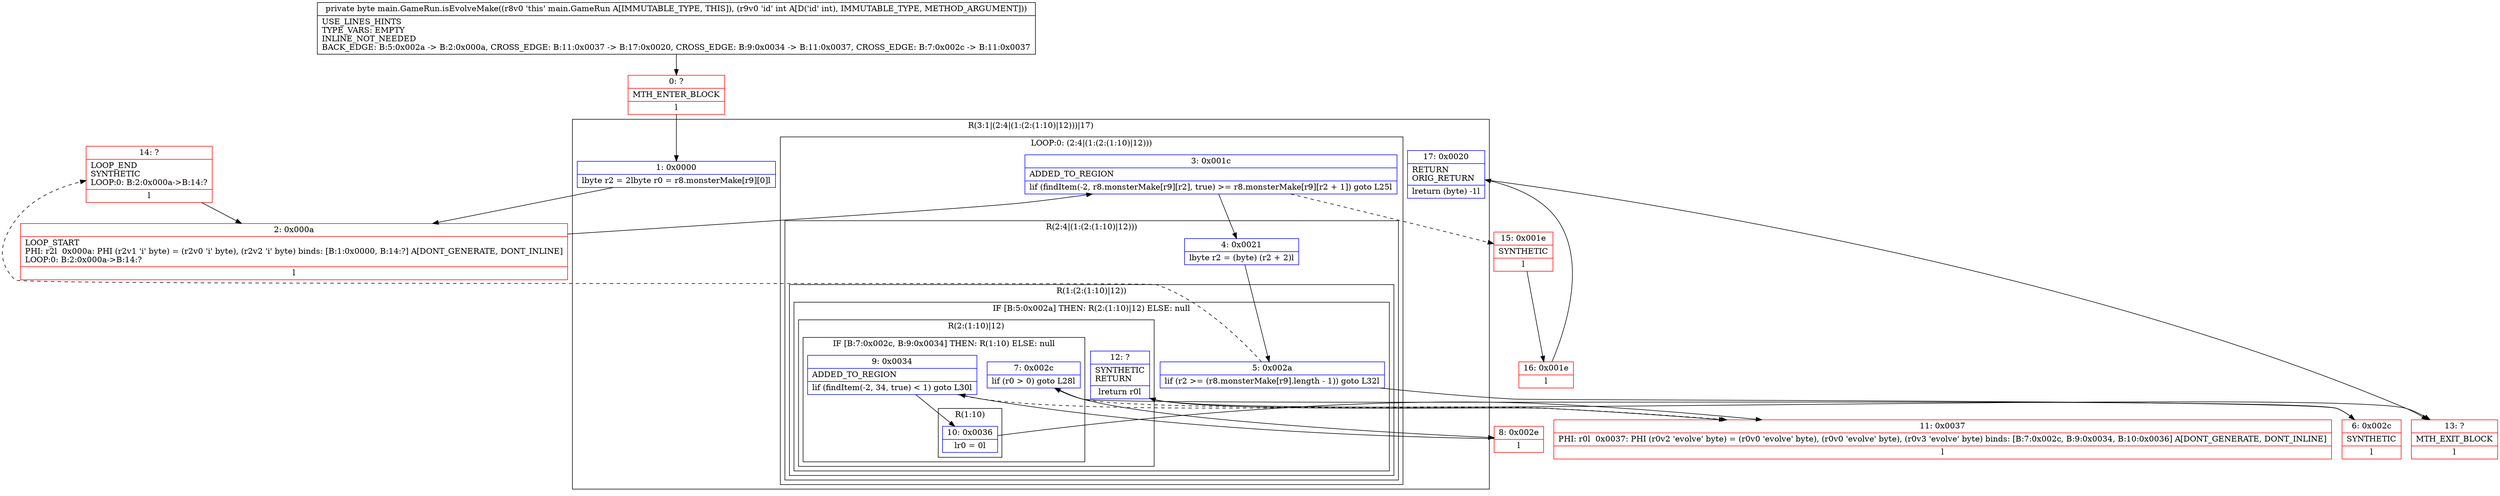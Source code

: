 digraph "CFG formain.GameRun.isEvolveMake(I)B" {
subgraph cluster_Region_1501555599 {
label = "R(3:1|(2:4|(1:(2:(1:10)|12)))|17)";
node [shape=record,color=blue];
Node_1 [shape=record,label="{1\:\ 0x0000|lbyte r2 = 2lbyte r0 = r8.monsterMake[r9][0]l}"];
subgraph cluster_LoopRegion_481048141 {
label = "LOOP:0: (2:4|(1:(2:(1:10)|12)))";
node [shape=record,color=blue];
Node_3 [shape=record,label="{3\:\ 0x001c|ADDED_TO_REGION\l|lif (findItem(\-2, r8.monsterMake[r9][r2], true) \>= r8.monsterMake[r9][r2 + 1]) goto L25l}"];
subgraph cluster_Region_1929683933 {
label = "R(2:4|(1:(2:(1:10)|12)))";
node [shape=record,color=blue];
Node_4 [shape=record,label="{4\:\ 0x0021|lbyte r2 = (byte) (r2 + 2)l}"];
subgraph cluster_Region_890998267 {
label = "R(1:(2:(1:10)|12))";
node [shape=record,color=blue];
subgraph cluster_IfRegion_309982743 {
label = "IF [B:5:0x002a] THEN: R(2:(1:10)|12) ELSE: null";
node [shape=record,color=blue];
Node_5 [shape=record,label="{5\:\ 0x002a|lif (r2 \>= (r8.monsterMake[r9].length \- 1)) goto L32l}"];
subgraph cluster_Region_533942024 {
label = "R(2:(1:10)|12)";
node [shape=record,color=blue];
subgraph cluster_IfRegion_1655702349 {
label = "IF [B:7:0x002c, B:9:0x0034] THEN: R(1:10) ELSE: null";
node [shape=record,color=blue];
Node_7 [shape=record,label="{7\:\ 0x002c|lif (r0 \> 0) goto L28l}"];
Node_9 [shape=record,label="{9\:\ 0x0034|ADDED_TO_REGION\l|lif (findItem(\-2, 34, true) \< 1) goto L30l}"];
subgraph cluster_Region_888951876 {
label = "R(1:10)";
node [shape=record,color=blue];
Node_10 [shape=record,label="{10\:\ 0x0036|lr0 = 0l}"];
}
}
Node_12 [shape=record,label="{12\:\ ?|SYNTHETIC\lRETURN\l|lreturn r0l}"];
}
}
}
}
}
Node_17 [shape=record,label="{17\:\ 0x0020|RETURN\lORIG_RETURN\l|lreturn (byte) \-1l}"];
}
Node_0 [shape=record,color=red,label="{0\:\ ?|MTH_ENTER_BLOCK\l|l}"];
Node_2 [shape=record,color=red,label="{2\:\ 0x000a|LOOP_START\lPHI: r2l  0x000a: PHI (r2v1 'i' byte) = (r2v0 'i' byte), (r2v2 'i' byte) binds: [B:1:0x0000, B:14:?] A[DONT_GENERATE, DONT_INLINE]\lLOOP:0: B:2:0x000a\-\>B:14:?\l|l}"];
Node_6 [shape=record,color=red,label="{6\:\ 0x002c|SYNTHETIC\l|l}"];
Node_8 [shape=record,color=red,label="{8\:\ 0x002e|l}"];
Node_11 [shape=record,color=red,label="{11\:\ 0x0037|PHI: r0l  0x0037: PHI (r0v2 'evolve' byte) = (r0v0 'evolve' byte), (r0v0 'evolve' byte), (r0v3 'evolve' byte) binds: [B:7:0x002c, B:9:0x0034, B:10:0x0036] A[DONT_GENERATE, DONT_INLINE]\l|l}"];
Node_13 [shape=record,color=red,label="{13\:\ ?|MTH_EXIT_BLOCK\l|l}"];
Node_14 [shape=record,color=red,label="{14\:\ ?|LOOP_END\lSYNTHETIC\lLOOP:0: B:2:0x000a\-\>B:14:?\l|l}"];
Node_15 [shape=record,color=red,label="{15\:\ 0x001e|SYNTHETIC\l|l}"];
Node_16 [shape=record,color=red,label="{16\:\ 0x001e|l}"];
MethodNode[shape=record,label="{private byte main.GameRun.isEvolveMake((r8v0 'this' main.GameRun A[IMMUTABLE_TYPE, THIS]), (r9v0 'id' int A[D('id' int), IMMUTABLE_TYPE, METHOD_ARGUMENT]))  | USE_LINES_HINTS\lTYPE_VARS: EMPTY\lINLINE_NOT_NEEDED\lBACK_EDGE: B:5:0x002a \-\> B:2:0x000a, CROSS_EDGE: B:11:0x0037 \-\> B:17:0x0020, CROSS_EDGE: B:9:0x0034 \-\> B:11:0x0037, CROSS_EDGE: B:7:0x002c \-\> B:11:0x0037\l}"];
MethodNode -> Node_0;
Node_1 -> Node_2;
Node_3 -> Node_4;
Node_3 -> Node_15[style=dashed];
Node_4 -> Node_5;
Node_5 -> Node_6;
Node_5 -> Node_14[style=dashed];
Node_7 -> Node_8;
Node_7 -> Node_11[style=dashed];
Node_9 -> Node_10;
Node_9 -> Node_11[style=dashed];
Node_10 -> Node_11;
Node_12 -> Node_13;
Node_17 -> Node_13;
Node_0 -> Node_1;
Node_2 -> Node_3;
Node_6 -> Node_7;
Node_8 -> Node_9;
Node_11 -> Node_12;
Node_14 -> Node_2;
Node_15 -> Node_16;
Node_16 -> Node_17;
}

